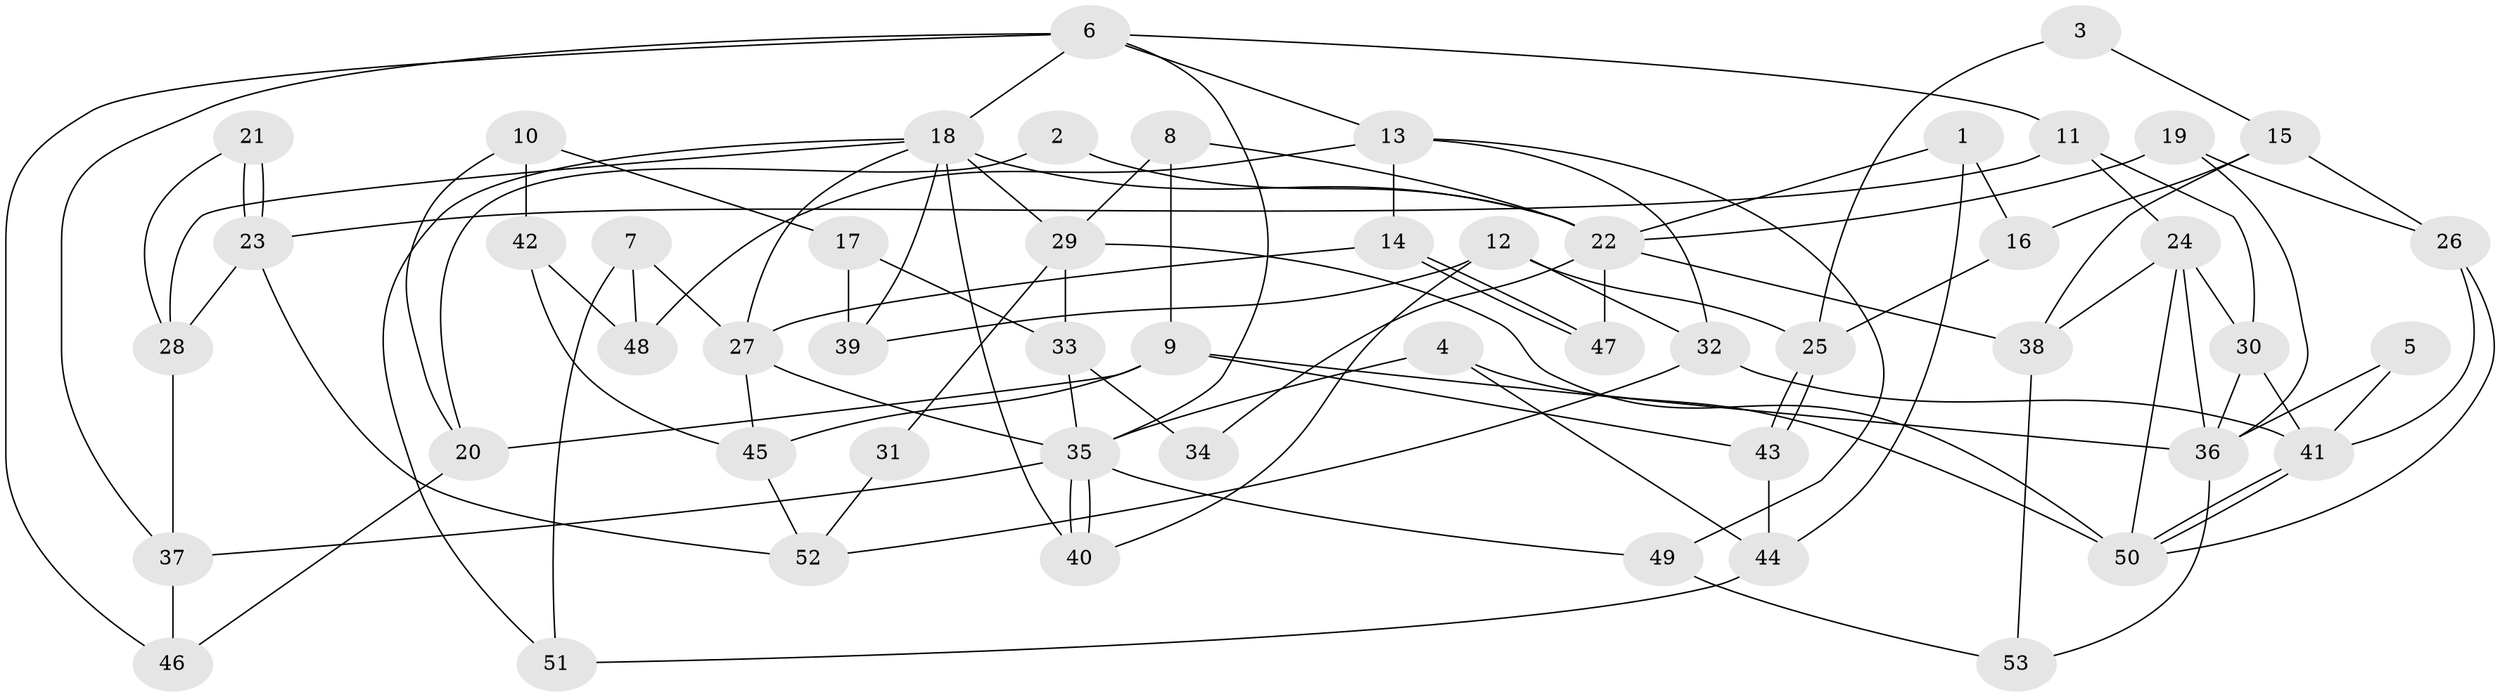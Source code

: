 // coarse degree distribution, {7: 0.02631578947368421, 5: 0.13157894736842105, 3: 0.2894736842105263, 1: 0.02631578947368421, 10: 0.02631578947368421, 12: 0.02631578947368421, 2: 0.15789473684210525, 4: 0.2894736842105263, 8: 0.02631578947368421}
// Generated by graph-tools (version 1.1) at 2025/50/03/04/25 22:50:45]
// undirected, 53 vertices, 106 edges
graph export_dot {
  node [color=gray90,style=filled];
  1;
  2;
  3;
  4;
  5;
  6;
  7;
  8;
  9;
  10;
  11;
  12;
  13;
  14;
  15;
  16;
  17;
  18;
  19;
  20;
  21;
  22;
  23;
  24;
  25;
  26;
  27;
  28;
  29;
  30;
  31;
  32;
  33;
  34;
  35;
  36;
  37;
  38;
  39;
  40;
  41;
  42;
  43;
  44;
  45;
  46;
  47;
  48;
  49;
  50;
  51;
  52;
  53;
  1 -- 16;
  1 -- 22;
  1 -- 44;
  2 -- 20;
  2 -- 22;
  3 -- 15;
  3 -- 25;
  4 -- 35;
  4 -- 50;
  4 -- 44;
  5 -- 36;
  5 -- 41;
  6 -- 13;
  6 -- 37;
  6 -- 11;
  6 -- 18;
  6 -- 35;
  6 -- 46;
  7 -- 27;
  7 -- 51;
  7 -- 48;
  8 -- 9;
  8 -- 22;
  8 -- 29;
  9 -- 43;
  9 -- 36;
  9 -- 20;
  9 -- 45;
  10 -- 20;
  10 -- 17;
  10 -- 42;
  11 -- 24;
  11 -- 23;
  11 -- 30;
  12 -- 32;
  12 -- 40;
  12 -- 25;
  12 -- 39;
  13 -- 14;
  13 -- 48;
  13 -- 32;
  13 -- 49;
  14 -- 47;
  14 -- 47;
  14 -- 27;
  15 -- 38;
  15 -- 26;
  15 -- 16;
  16 -- 25;
  17 -- 39;
  17 -- 33;
  18 -- 27;
  18 -- 22;
  18 -- 28;
  18 -- 29;
  18 -- 39;
  18 -- 40;
  18 -- 51;
  19 -- 22;
  19 -- 26;
  19 -- 36;
  20 -- 46;
  21 -- 28;
  21 -- 23;
  21 -- 23;
  22 -- 38;
  22 -- 34;
  22 -- 47;
  23 -- 28;
  23 -- 52;
  24 -- 50;
  24 -- 36;
  24 -- 30;
  24 -- 38;
  25 -- 43;
  25 -- 43;
  26 -- 50;
  26 -- 41;
  27 -- 45;
  27 -- 35;
  28 -- 37;
  29 -- 31;
  29 -- 33;
  29 -- 50;
  30 -- 36;
  30 -- 41;
  31 -- 52;
  32 -- 41;
  32 -- 52;
  33 -- 35;
  33 -- 34;
  35 -- 40;
  35 -- 40;
  35 -- 37;
  35 -- 49;
  36 -- 53;
  37 -- 46;
  38 -- 53;
  41 -- 50;
  41 -- 50;
  42 -- 45;
  42 -- 48;
  43 -- 44;
  44 -- 51;
  45 -- 52;
  49 -- 53;
}
